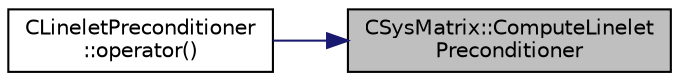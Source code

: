 digraph "CSysMatrix::ComputeLineletPreconditioner"
{
 // LATEX_PDF_SIZE
  edge [fontname="Helvetica",fontsize="10",labelfontname="Helvetica",labelfontsize="10"];
  node [fontname="Helvetica",fontsize="10",shape=record];
  rankdir="RL";
  Node1 [label="CSysMatrix::ComputeLinelet\lPreconditioner",height=0.2,width=0.4,color="black", fillcolor="grey75", style="filled", fontcolor="black",tooltip="Multiply CSysVector by the preconditioner."];
  Node1 -> Node2 [dir="back",color="midnightblue",fontsize="10",style="solid",fontname="Helvetica"];
  Node2 [label="CLineletPreconditioner\l::operator()",height=0.2,width=0.4,color="black", fillcolor="white", style="filled",URL="$classCLineletPreconditioner.html#a83145de3211bd97bcd13937a910c4819",tooltip="Operator that defines the preconditioner operation."];
}
